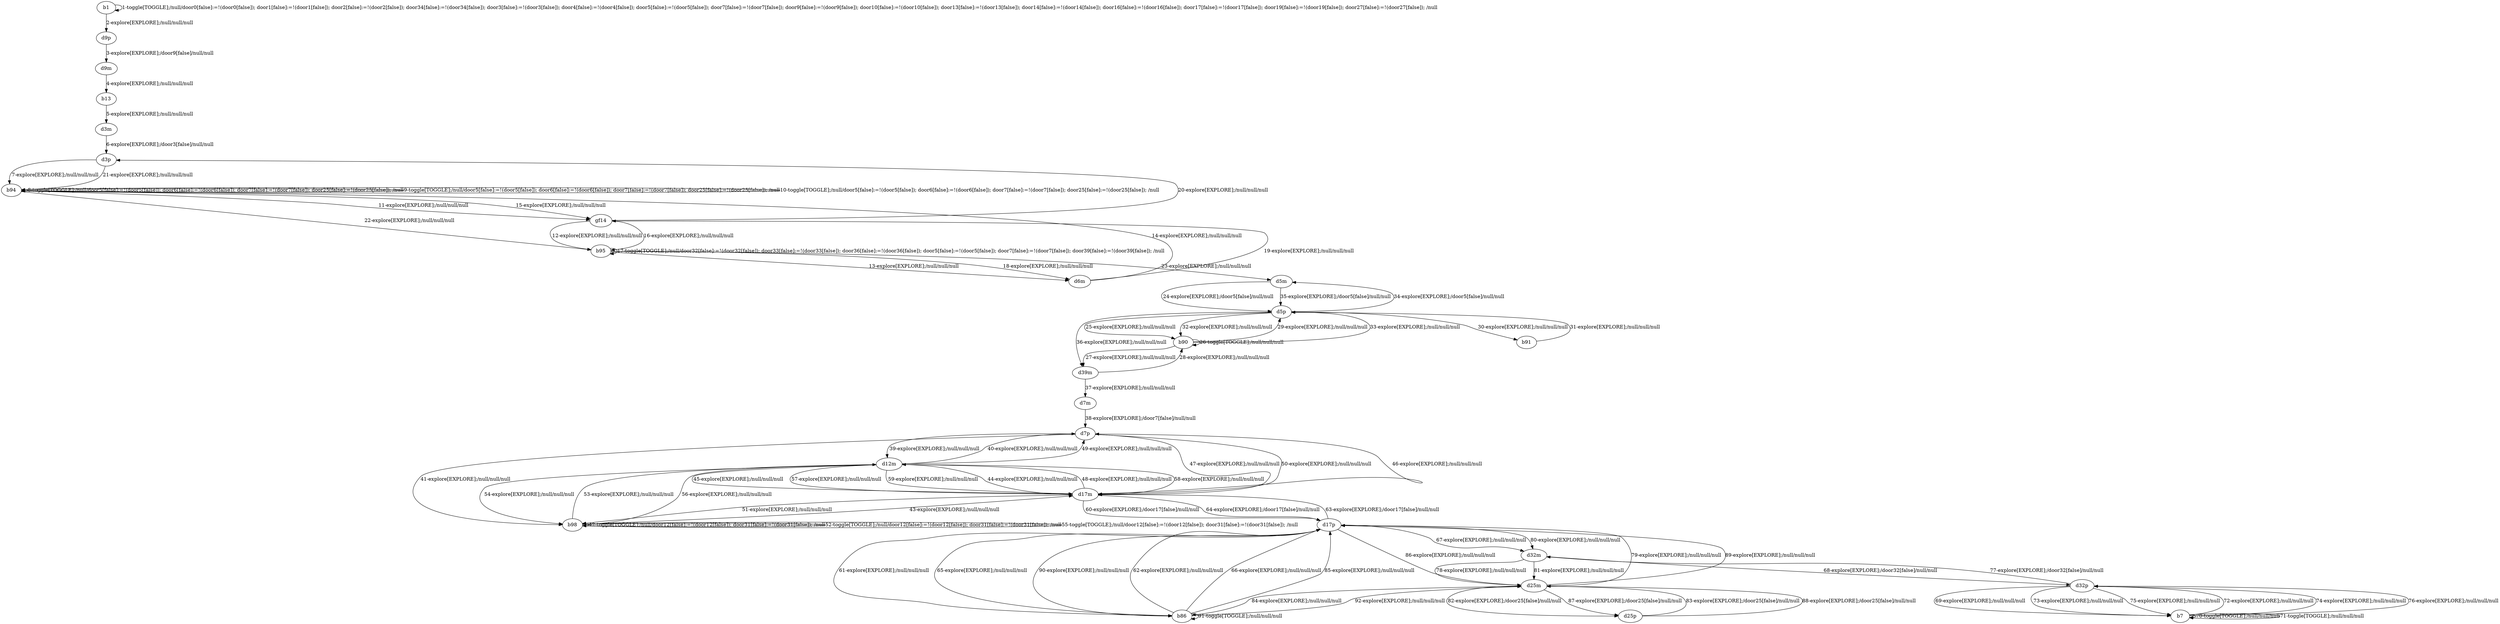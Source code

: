 # Total number of goals covered by this test: 2
# d25p --> d25m
# b7 --> b7

digraph g {
"b1" -> "b1" [label = "1-toggle[TOGGLE];/null/door0[false]:=!(door0[false]); door1[false]:=!(door1[false]); door2[false]:=!(door2[false]); door34[false]:=!(door34[false]); door3[false]:=!(door3[false]); door4[false]:=!(door4[false]); door5[false]:=!(door5[false]); door7[false]:=!(door7[false]); door9[false]:=!(door9[false]); door10[false]:=!(door10[false]); door13[false]:=!(door13[false]); door14[false]:=!(door14[false]); door16[false]:=!(door16[false]); door17[false]:=!(door17[false]); door19[false]:=!(door19[false]); door27[false]:=!(door27[false]); /null"];
"b1" -> "d9p" [label = "2-explore[EXPLORE];/null/null/null"];
"d9p" -> "d9m" [label = "3-explore[EXPLORE];/door9[false]/null/null"];
"d9m" -> "b13" [label = "4-explore[EXPLORE];/null/null/null"];
"b13" -> "d3m" [label = "5-explore[EXPLORE];/null/null/null"];
"d3m" -> "d3p" [label = "6-explore[EXPLORE];/door3[false]/null/null"];
"d3p" -> "b94" [label = "7-explore[EXPLORE];/null/null/null"];
"b94" -> "b94" [label = "8-toggle[TOGGLE];/null/door5[false]:=!(door5[false]); door6[false]:=!(door6[false]); door7[false]:=!(door7[false]); door25[false]:=!(door25[false]); /null"];
"b94" -> "b94" [label = "9-toggle[TOGGLE];/null/door5[false]:=!(door5[false]); door6[false]:=!(door6[false]); door7[false]:=!(door7[false]); door25[false]:=!(door25[false]); /null"];
"b94" -> "b94" [label = "10-toggle[TOGGLE];/null/door5[false]:=!(door5[false]); door6[false]:=!(door6[false]); door7[false]:=!(door7[false]); door25[false]:=!(door25[false]); /null"];
"b94" -> "gf14" [label = "11-explore[EXPLORE];/null/null/null"];
"gf14" -> "b95" [label = "12-explore[EXPLORE];/null/null/null"];
"b95" -> "d6m" [label = "13-explore[EXPLORE];/null/null/null"];
"d6m" -> "b94" [label = "14-explore[EXPLORE];/null/null/null"];
"b94" -> "gf14" [label = "15-explore[EXPLORE];/null/null/null"];
"gf14" -> "b95" [label = "16-explore[EXPLORE];/null/null/null"];
"b95" -> "b95" [label = "17-toggle[TOGGLE];/null/door32[false]:=!(door32[false]); door33[false]:=!(door33[false]); door36[false]:=!(door36[false]); door5[false]:=!(door5[false]); door7[false]:=!(door7[false]); door39[false]:=!(door39[false]); /null"];
"b95" -> "d6m" [label = "18-explore[EXPLORE];/null/null/null"];
"d6m" -> "gf14" [label = "19-explore[EXPLORE];/null/null/null"];
"gf14" -> "d3p" [label = "20-explore[EXPLORE];/null/null/null"];
"d3p" -> "b94" [label = "21-explore[EXPLORE];/null/null/null"];
"b94" -> "b95" [label = "22-explore[EXPLORE];/null/null/null"];
"b95" -> "d5m" [label = "23-explore[EXPLORE];/null/null/null"];
"d5m" -> "d5p" [label = "24-explore[EXPLORE];/door5[false]/null/null"];
"d5p" -> "b90" [label = "25-explore[EXPLORE];/null/null/null"];
"b90" -> "b90" [label = "26-toggle[TOGGLE];/null/null/null"];
"b90" -> "d39m" [label = "27-explore[EXPLORE];/null/null/null"];
"d39m" -> "b90" [label = "28-explore[EXPLORE];/null/null/null"];
"b90" -> "d5p" [label = "29-explore[EXPLORE];/null/null/null"];
"d5p" -> "b91" [label = "30-explore[EXPLORE];/null/null/null"];
"b91" -> "d5p" [label = "31-explore[EXPLORE];/null/null/null"];
"d5p" -> "b90" [label = "32-explore[EXPLORE];/null/null/null"];
"b90" -> "d5p" [label = "33-explore[EXPLORE];/null/null/null"];
"d5p" -> "d5m" [label = "34-explore[EXPLORE];/door5[false]/null/null"];
"d5m" -> "d5p" [label = "35-explore[EXPLORE];/door5[false]/null/null"];
"d5p" -> "d39m" [label = "36-explore[EXPLORE];/null/null/null"];
"d39m" -> "d7m" [label = "37-explore[EXPLORE];/null/null/null"];
"d7m" -> "d7p" [label = "38-explore[EXPLORE];/door7[false]/null/null"];
"d7p" -> "d12m" [label = "39-explore[EXPLORE];/null/null/null"];
"d12m" -> "d7p" [label = "40-explore[EXPLORE];/null/null/null"];
"d7p" -> "b98" [label = "41-explore[EXPLORE];/null/null/null"];
"b98" -> "b98" [label = "42-toggle[TOGGLE];/null/door12[false]:=!(door12[false]); door31[false]:=!(door31[false]); /null"];
"b98" -> "d17m" [label = "43-explore[EXPLORE];/null/null/null"];
"d17m" -> "d12m" [label = "44-explore[EXPLORE];/null/null/null"];
"d12m" -> "d17m" [label = "45-explore[EXPLORE];/null/null/null"];
"d17m" -> "d7p" [label = "46-explore[EXPLORE];/null/null/null"];
"d7p" -> "d17m" [label = "47-explore[EXPLORE];/null/null/null"];
"d17m" -> "d12m" [label = "48-explore[EXPLORE];/null/null/null"];
"d12m" -> "d7p" [label = "49-explore[EXPLORE];/null/null/null"];
"d7p" -> "d17m" [label = "50-explore[EXPLORE];/null/null/null"];
"d17m" -> "b98" [label = "51-explore[EXPLORE];/null/null/null"];
"b98" -> "b98" [label = "52-toggle[TOGGLE];/null/door12[false]:=!(door12[false]); door31[false]:=!(door31[false]); /null"];
"b98" -> "d12m" [label = "53-explore[EXPLORE];/null/null/null"];
"d12m" -> "b98" [label = "54-explore[EXPLORE];/null/null/null"];
"b98" -> "b98" [label = "55-toggle[TOGGLE];/null/door12[false]:=!(door12[false]); door31[false]:=!(door31[false]); /null"];
"b98" -> "d12m" [label = "56-explore[EXPLORE];/null/null/null"];
"d12m" -> "d17m" [label = "57-explore[EXPLORE];/null/null/null"];
"d17m" -> "d12m" [label = "58-explore[EXPLORE];/null/null/null"];
"d12m" -> "d17m" [label = "59-explore[EXPLORE];/null/null/null"];
"d17m" -> "d17p" [label = "60-explore[EXPLORE];/door17[false]/null/null"];
"d17p" -> "b86" [label = "61-explore[EXPLORE];/null/null/null"];
"b86" -> "d17p" [label = "62-explore[EXPLORE];/null/null/null"];
"d17p" -> "d17m" [label = "63-explore[EXPLORE];/door17[false]/null/null"];
"d17m" -> "d17p" [label = "64-explore[EXPLORE];/door17[false]/null/null"];
"d17p" -> "b86" [label = "65-explore[EXPLORE];/null/null/null"];
"b86" -> "d17p" [label = "66-explore[EXPLORE];/null/null/null"];
"d17p" -> "d32m" [label = "67-explore[EXPLORE];/null/null/null"];
"d32m" -> "d32p" [label = "68-explore[EXPLORE];/door32[false]/null/null"];
"d32p" -> "b7" [label = "69-explore[EXPLORE];/null/null/null"];
"b7" -> "b7" [label = "70-toggle[TOGGLE];/null/null/null"];
"b7" -> "b7" [label = "71-toggle[TOGGLE];/null/null/null"];
"b7" -> "d32p" [label = "72-explore[EXPLORE];/null/null/null"];
"d32p" -> "b7" [label = "73-explore[EXPLORE];/null/null/null"];
"b7" -> "d32p" [label = "74-explore[EXPLORE];/null/null/null"];
"d32p" -> "b7" [label = "75-explore[EXPLORE];/null/null/null"];
"b7" -> "d32p" [label = "76-explore[EXPLORE];/null/null/null"];
"d32p" -> "d32m" [label = "77-explore[EXPLORE];/door32[false]/null/null"];
"d32m" -> "d25m" [label = "78-explore[EXPLORE];/null/null/null"];
"d25m" -> "d17p" [label = "79-explore[EXPLORE];/null/null/null"];
"d17p" -> "d32m" [label = "80-explore[EXPLORE];/null/null/null"];
"d32m" -> "d25m" [label = "81-explore[EXPLORE];/null/null/null"];
"d25m" -> "d25p" [label = "82-explore[EXPLORE];/door25[false]/null/null"];
"d25p" -> "d25m" [label = "83-explore[EXPLORE];/door25[false]/null/null"];
"d25m" -> "b86" [label = "84-explore[EXPLORE];/null/null/null"];
"b86" -> "d17p" [label = "85-explore[EXPLORE];/null/null/null"];
"d17p" -> "d25m" [label = "86-explore[EXPLORE];/null/null/null"];
"d25m" -> "d25p" [label = "87-explore[EXPLORE];/door25[false]/null/null"];
"d25p" -> "d25m" [label = "88-explore[EXPLORE];/door25[false]/null/null"];
"d25m" -> "d17p" [label = "89-explore[EXPLORE];/null/null/null"];
"d17p" -> "b86" [label = "90-explore[EXPLORE];/null/null/null"];
"b86" -> "b86" [label = "91-toggle[TOGGLE];/null/null/null"];
"b86" -> "d25m" [label = "92-explore[EXPLORE];/null/null/null"];
}